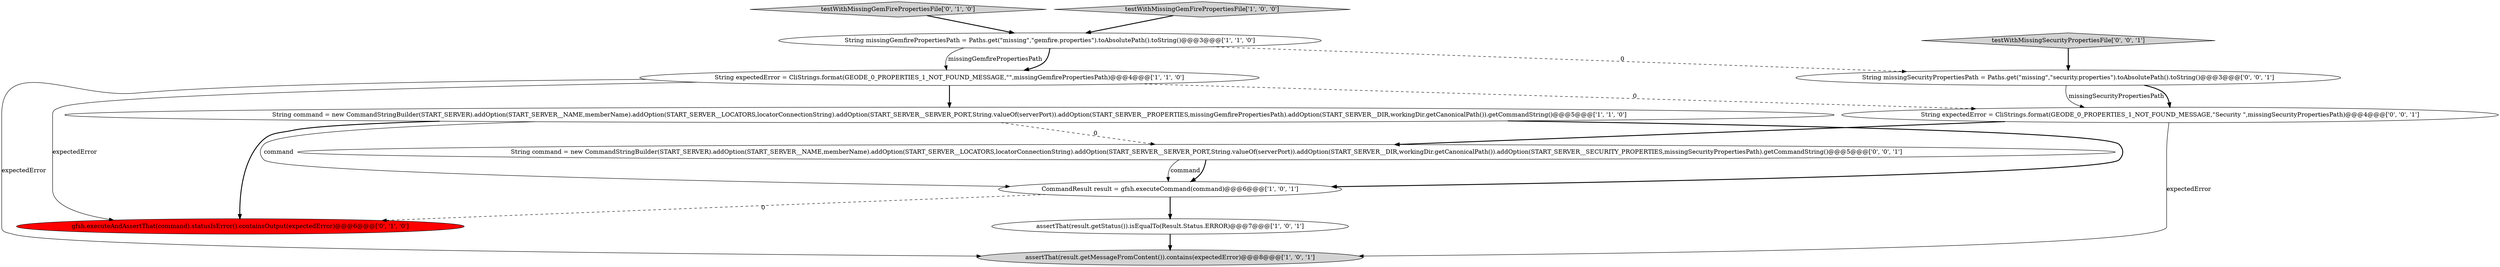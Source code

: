digraph {
10 [style = filled, label = "String missingSecurityPropertiesPath = Paths.get(\"missing\",\"security.properties\").toAbsolutePath().toString()@@@3@@@['0', '0', '1']", fillcolor = white, shape = ellipse image = "AAA0AAABBB3BBB"];
3 [style = filled, label = "String expectedError = CliStrings.format(GEODE_0_PROPERTIES_1_NOT_FOUND_MESSAGE,\"\",missingGemfirePropertiesPath)@@@4@@@['1', '1', '0']", fillcolor = white, shape = ellipse image = "AAA0AAABBB1BBB"];
11 [style = filled, label = "String expectedError = CliStrings.format(GEODE_0_PROPERTIES_1_NOT_FOUND_MESSAGE,\"Security \",missingSecurityPropertiesPath)@@@4@@@['0', '0', '1']", fillcolor = white, shape = ellipse image = "AAA0AAABBB3BBB"];
12 [style = filled, label = "String command = new CommandStringBuilder(START_SERVER).addOption(START_SERVER__NAME,memberName).addOption(START_SERVER__LOCATORS,locatorConnectionString).addOption(START_SERVER__SERVER_PORT,String.valueOf(serverPort)).addOption(START_SERVER__DIR,workingDir.getCanonicalPath()).addOption(START_SERVER__SECURITY_PROPERTIES,missingSecurityPropertiesPath).getCommandString()@@@5@@@['0', '0', '1']", fillcolor = white, shape = ellipse image = "AAA0AAABBB3BBB"];
0 [style = filled, label = "String missingGemfirePropertiesPath = Paths.get(\"missing\",\"gemfire.properties\").toAbsolutePath().toString()@@@3@@@['1', '1', '0']", fillcolor = white, shape = ellipse image = "AAA0AAABBB1BBB"];
5 [style = filled, label = "assertThat(result.getStatus()).isEqualTo(Result.Status.ERROR)@@@7@@@['1', '0', '1']", fillcolor = white, shape = ellipse image = "AAA0AAABBB1BBB"];
2 [style = filled, label = "CommandResult result = gfsh.executeCommand(command)@@@6@@@['1', '0', '1']", fillcolor = white, shape = ellipse image = "AAA0AAABBB1BBB"];
6 [style = filled, label = "String command = new CommandStringBuilder(START_SERVER).addOption(START_SERVER__NAME,memberName).addOption(START_SERVER__LOCATORS,locatorConnectionString).addOption(START_SERVER__SERVER_PORT,String.valueOf(serverPort)).addOption(START_SERVER__PROPERTIES,missingGemfirePropertiesPath).addOption(START_SERVER__DIR,workingDir.getCanonicalPath()).getCommandString()@@@5@@@['1', '1', '0']", fillcolor = white, shape = ellipse image = "AAA0AAABBB1BBB"];
9 [style = filled, label = "testWithMissingSecurityPropertiesFile['0', '0', '1']", fillcolor = lightgray, shape = diamond image = "AAA0AAABBB3BBB"];
1 [style = filled, label = "assertThat(result.getMessageFromContent()).contains(expectedError)@@@8@@@['1', '0', '1']", fillcolor = lightgray, shape = ellipse image = "AAA0AAABBB1BBB"];
7 [style = filled, label = "testWithMissingGemFirePropertiesFile['0', '1', '0']", fillcolor = lightgray, shape = diamond image = "AAA0AAABBB2BBB"];
8 [style = filled, label = "gfsh.executeAndAssertThat(command).statusIsError().containsOutput(expectedError)@@@6@@@['0', '1', '0']", fillcolor = red, shape = ellipse image = "AAA1AAABBB2BBB"];
4 [style = filled, label = "testWithMissingGemFirePropertiesFile['1', '0', '0']", fillcolor = lightgray, shape = diamond image = "AAA0AAABBB1BBB"];
0->3 [style = bold, label=""];
11->1 [style = solid, label="expectedError"];
10->11 [style = solid, label="missingSecurityPropertiesPath"];
3->1 [style = solid, label="expectedError"];
0->3 [style = solid, label="missingGemfirePropertiesPath"];
3->6 [style = bold, label=""];
7->0 [style = bold, label=""];
11->12 [style = bold, label=""];
9->10 [style = bold, label=""];
2->8 [style = dashed, label="0"];
6->2 [style = solid, label="command"];
0->10 [style = dashed, label="0"];
4->0 [style = bold, label=""];
6->2 [style = bold, label=""];
6->12 [style = dashed, label="0"];
3->8 [style = solid, label="expectedError"];
12->2 [style = solid, label="command"];
5->1 [style = bold, label=""];
12->2 [style = bold, label=""];
6->8 [style = bold, label=""];
3->11 [style = dashed, label="0"];
2->5 [style = bold, label=""];
10->11 [style = bold, label=""];
}
